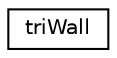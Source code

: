 digraph "Graphical Class Hierarchy"
{
 // LATEX_PDF_SIZE
  edge [fontname="Helvetica",fontsize="10",labelfontname="Helvetica",labelfontsize="10"];
  node [fontname="Helvetica",fontsize="10",shape=record];
  rankdir="LR";
  Node0 [label="triWall",height=0.2,width=0.4,color="black", fillcolor="white", style="filled",URL="$structpFlow_1_1grnTriInteraction_1_1triWall.html",tooltip=" "];
}
